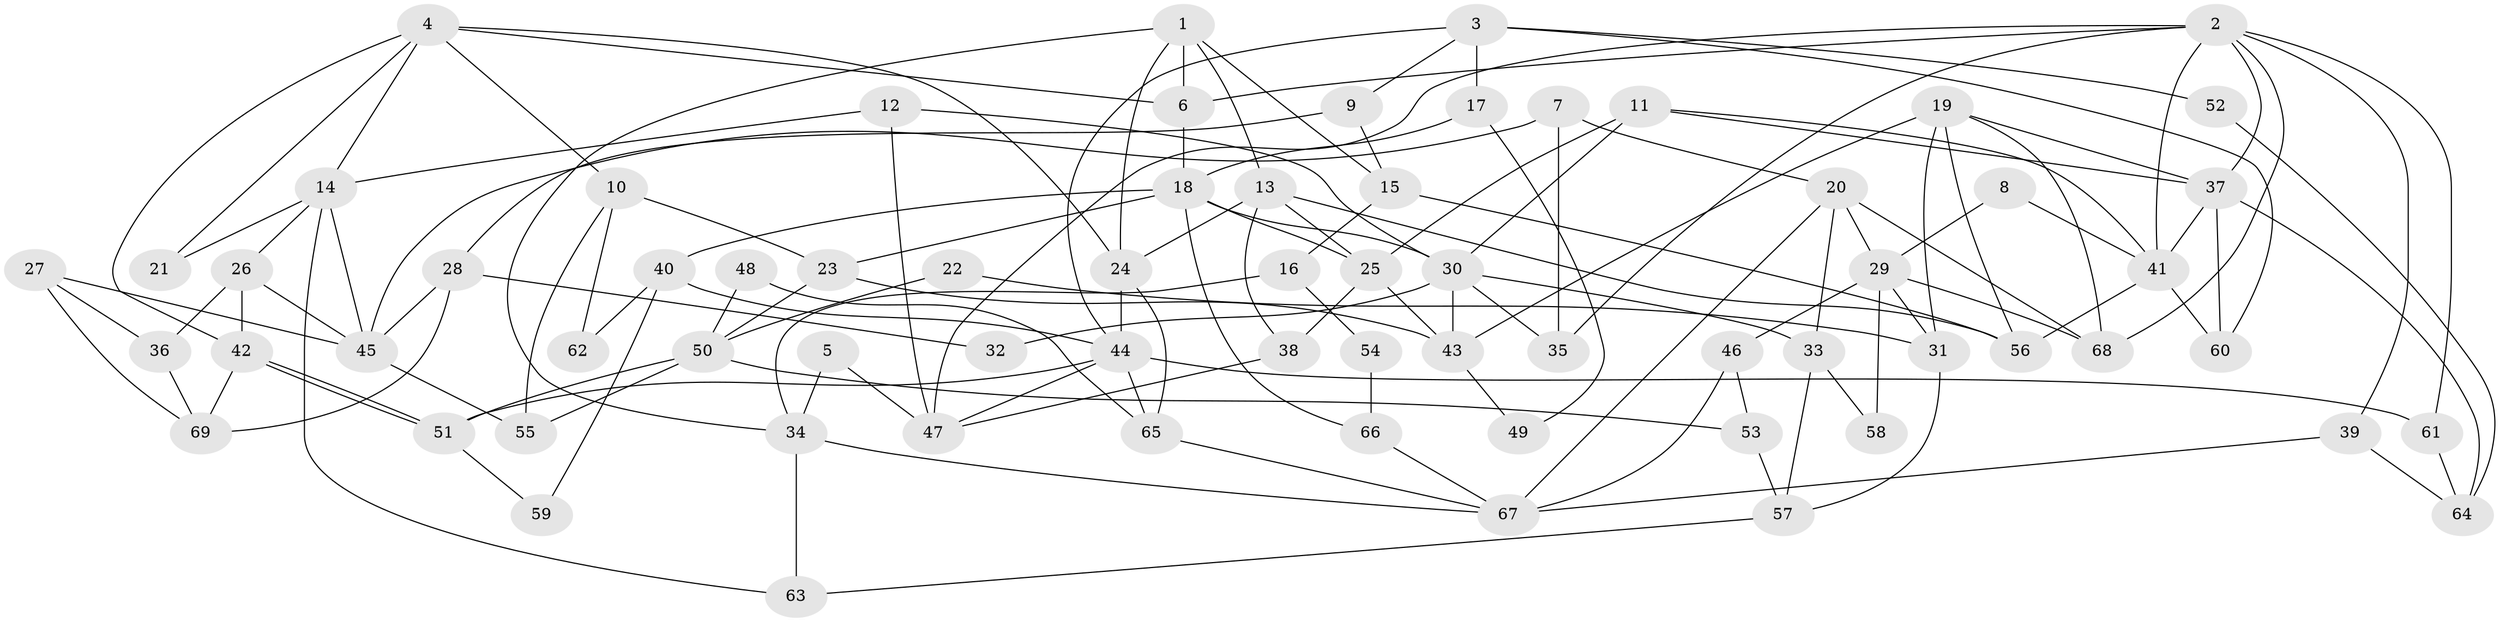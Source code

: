 // Generated by graph-tools (version 1.1) at 2025/26/03/09/25 03:26:19]
// undirected, 69 vertices, 138 edges
graph export_dot {
graph [start="1"]
  node [color=gray90,style=filled];
  1;
  2;
  3;
  4;
  5;
  6;
  7;
  8;
  9;
  10;
  11;
  12;
  13;
  14;
  15;
  16;
  17;
  18;
  19;
  20;
  21;
  22;
  23;
  24;
  25;
  26;
  27;
  28;
  29;
  30;
  31;
  32;
  33;
  34;
  35;
  36;
  37;
  38;
  39;
  40;
  41;
  42;
  43;
  44;
  45;
  46;
  47;
  48;
  49;
  50;
  51;
  52;
  53;
  54;
  55;
  56;
  57;
  58;
  59;
  60;
  61;
  62;
  63;
  64;
  65;
  66;
  67;
  68;
  69;
  1 -- 6;
  1 -- 34;
  1 -- 13;
  1 -- 15;
  1 -- 24;
  2 -- 41;
  2 -- 6;
  2 -- 35;
  2 -- 37;
  2 -- 39;
  2 -- 47;
  2 -- 61;
  2 -- 68;
  3 -- 44;
  3 -- 60;
  3 -- 9;
  3 -- 17;
  3 -- 52;
  4 -- 14;
  4 -- 24;
  4 -- 6;
  4 -- 10;
  4 -- 21;
  4 -- 42;
  5 -- 34;
  5 -- 47;
  6 -- 18;
  7 -- 20;
  7 -- 35;
  7 -- 45;
  8 -- 29;
  8 -- 41;
  9 -- 15;
  9 -- 28;
  10 -- 23;
  10 -- 55;
  10 -- 62;
  11 -- 30;
  11 -- 37;
  11 -- 25;
  11 -- 41;
  12 -- 47;
  12 -- 14;
  12 -- 30;
  13 -- 25;
  13 -- 24;
  13 -- 38;
  13 -- 56;
  14 -- 45;
  14 -- 26;
  14 -- 21;
  14 -- 63;
  15 -- 56;
  15 -- 16;
  16 -- 34;
  16 -- 54;
  17 -- 18;
  17 -- 49;
  18 -- 23;
  18 -- 30;
  18 -- 25;
  18 -- 40;
  18 -- 66;
  19 -- 56;
  19 -- 68;
  19 -- 31;
  19 -- 37;
  19 -- 43;
  20 -- 33;
  20 -- 67;
  20 -- 29;
  20 -- 68;
  22 -- 31;
  22 -- 50;
  23 -- 43;
  23 -- 50;
  24 -- 44;
  24 -- 65;
  25 -- 38;
  25 -- 43;
  26 -- 45;
  26 -- 42;
  26 -- 36;
  27 -- 45;
  27 -- 36;
  27 -- 69;
  28 -- 69;
  28 -- 32;
  28 -- 45;
  29 -- 68;
  29 -- 31;
  29 -- 46;
  29 -- 58;
  30 -- 43;
  30 -- 32;
  30 -- 33;
  30 -- 35;
  31 -- 57;
  33 -- 57;
  33 -- 58;
  34 -- 67;
  34 -- 63;
  36 -- 69;
  37 -- 41;
  37 -- 60;
  37 -- 64;
  38 -- 47;
  39 -- 64;
  39 -- 67;
  40 -- 44;
  40 -- 59;
  40 -- 62;
  41 -- 56;
  41 -- 60;
  42 -- 51;
  42 -- 51;
  42 -- 69;
  43 -- 49;
  44 -- 47;
  44 -- 51;
  44 -- 61;
  44 -- 65;
  45 -- 55;
  46 -- 67;
  46 -- 53;
  48 -- 65;
  48 -- 50;
  50 -- 55;
  50 -- 51;
  50 -- 53;
  51 -- 59;
  52 -- 64;
  53 -- 57;
  54 -- 66;
  57 -- 63;
  61 -- 64;
  65 -- 67;
  66 -- 67;
}

